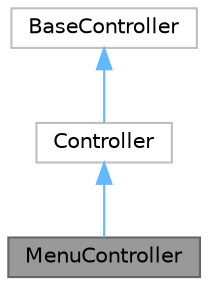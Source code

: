 digraph "MenuController"
{
 // LATEX_PDF_SIZE
  bgcolor="transparent";
  edge [fontname=Helvetica,fontsize=10,labelfontname=Helvetica,labelfontsize=10];
  node [fontname=Helvetica,fontsize=10,shape=box,height=0.2,width=0.4];
  Node1 [label="MenuController",height=0.2,width=0.4,color="gray40", fillcolor="grey60", style="filled", fontcolor="black",tooltip=" "];
  Node2 -> Node1 [dir="back",color="steelblue1",style="solid"];
  Node2 [label="Controller",height=0.2,width=0.4,color="grey75", fillcolor="white", style="filled",URL="$d5/d91/class_app_1_1_http_1_1_controllers_1_1_controller.html",tooltip=" "];
  Node3 -> Node2 [dir="back",color="steelblue1",style="solid"];
  Node3 [label="BaseController",height=0.2,width=0.4,color="grey75", fillcolor="white", style="filled",tooltip=" "];
}
